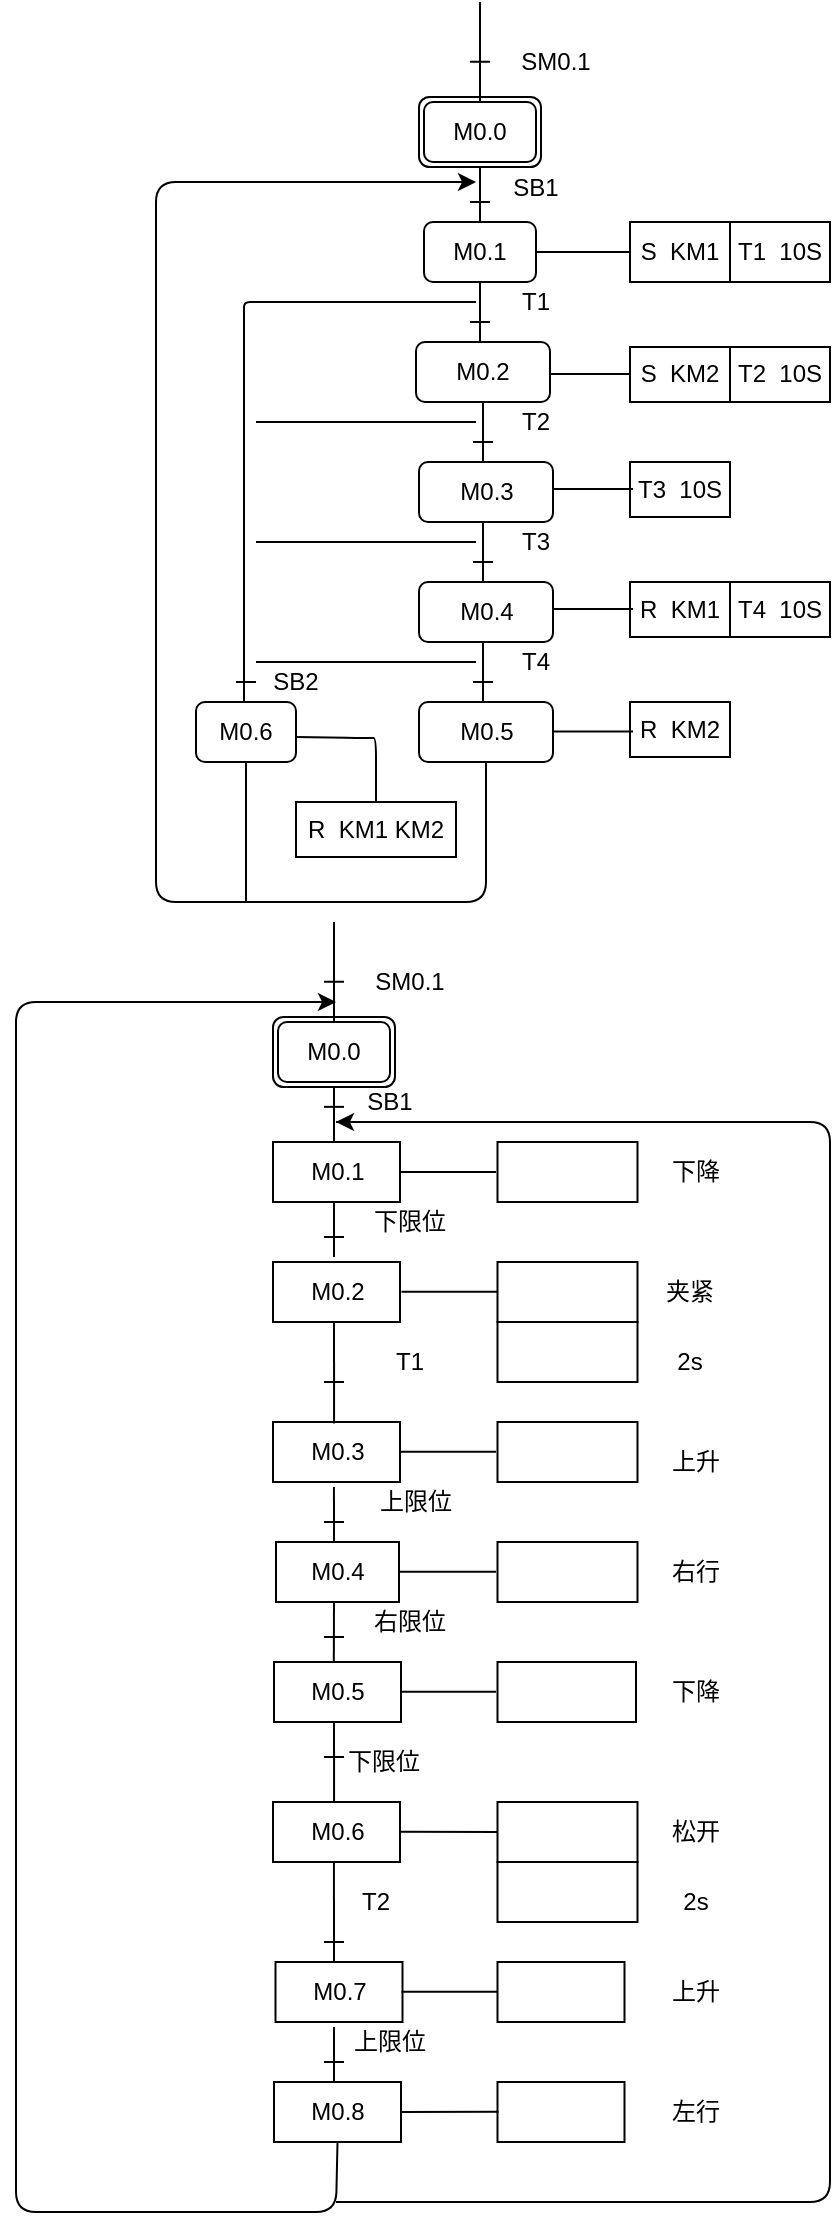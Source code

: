 <mxfile version="14.1.9" type="github">
  <diagram id="q3lnmK2u3PksRstwcWIF" name="Page-1">
    <mxGraphModel dx="1185" dy="635" grid="1" gridSize="10" guides="1" tooltips="1" connect="1" arrows="1" fold="1" page="1" pageScale="1" pageWidth="827" pageHeight="1169" math="0" shadow="0">
      <root>
        <mxCell id="0" />
        <mxCell id="1" parent="0" />
        <mxCell id="sfNCHB1NnnzIo0879sDw-2" value="" style="rounded=1;whiteSpace=wrap;html=1;" vertex="1" parent="1">
          <mxGeometry x="361.5" y="87.5" width="61" height="35" as="geometry" />
        </mxCell>
        <mxCell id="sfNCHB1NnnzIo0879sDw-1" value="M0.0" style="rounded=1;whiteSpace=wrap;html=1;" vertex="1" parent="1">
          <mxGeometry x="364" y="90" width="56" height="30" as="geometry" />
        </mxCell>
        <mxCell id="sfNCHB1NnnzIo0879sDw-5" value="" style="endArrow=none;html=1;" edge="1" parent="1">
          <mxGeometry width="50" height="50" relative="1" as="geometry">
            <mxPoint x="392" y="40" as="sourcePoint" />
            <mxPoint x="392" y="90" as="targetPoint" />
            <Array as="points">
              <mxPoint x="392" y="80" />
            </Array>
          </mxGeometry>
        </mxCell>
        <mxCell id="sfNCHB1NnnzIo0879sDw-8" value="SM0.1" style="text;html=1;strokeColor=none;fillColor=none;align=center;verticalAlign=middle;whiteSpace=wrap;rounded=0;" vertex="1" parent="1">
          <mxGeometry x="410" y="60" width="40" height="20" as="geometry" />
        </mxCell>
        <mxCell id="sfNCHB1NnnzIo0879sDw-9" value="M0.1" style="rounded=1;whiteSpace=wrap;html=1;" vertex="1" parent="1">
          <mxGeometry x="364" y="150" width="56" height="30" as="geometry" />
        </mxCell>
        <mxCell id="sfNCHB1NnnzIo0879sDw-10" value="" style="endArrow=none;html=1;exitX=0.5;exitY=1;exitDx=0;exitDy=0;" edge="1" parent="1" source="sfNCHB1NnnzIo0879sDw-2" target="sfNCHB1NnnzIo0879sDw-9">
          <mxGeometry width="50" height="50" relative="1" as="geometry">
            <mxPoint x="390" y="140" as="sourcePoint" />
            <mxPoint x="440" y="90" as="targetPoint" />
          </mxGeometry>
        </mxCell>
        <mxCell id="sfNCHB1NnnzIo0879sDw-11" value="" style="endArrow=none;html=1;" edge="1" parent="1">
          <mxGeometry width="50" height="50" relative="1" as="geometry">
            <mxPoint x="397" y="140" as="sourcePoint" />
            <mxPoint x="387" y="140" as="targetPoint" />
          </mxGeometry>
        </mxCell>
        <mxCell id="sfNCHB1NnnzIo0879sDw-13" value="" style="endArrow=none;html=1;" edge="1" parent="1">
          <mxGeometry width="50" height="50" relative="1" as="geometry">
            <mxPoint x="397" y="69.88" as="sourcePoint" />
            <mxPoint x="387" y="69.88" as="targetPoint" />
            <Array as="points" />
          </mxGeometry>
        </mxCell>
        <mxCell id="sfNCHB1NnnzIo0879sDw-14" value="SB1" style="text;html=1;strokeColor=none;fillColor=none;align=center;verticalAlign=middle;whiteSpace=wrap;rounded=0;" vertex="1" parent="1">
          <mxGeometry x="400" y="122.5" width="40" height="20" as="geometry" />
        </mxCell>
        <mxCell id="sfNCHB1NnnzIo0879sDw-15" value="" style="endArrow=none;html=1;entryX=0.5;entryY=1;entryDx=0;entryDy=0;" edge="1" parent="1" target="sfNCHB1NnnzIo0879sDw-9">
          <mxGeometry width="50" height="50" relative="1" as="geometry">
            <mxPoint x="392" y="210" as="sourcePoint" />
            <mxPoint x="410" y="190" as="targetPoint" />
          </mxGeometry>
        </mxCell>
        <mxCell id="sfNCHB1NnnzIo0879sDw-17" value="" style="endArrow=none;html=1;" edge="1" parent="1">
          <mxGeometry width="50" height="50" relative="1" as="geometry">
            <mxPoint x="387" y="200" as="sourcePoint" />
            <mxPoint x="397" y="200" as="targetPoint" />
            <Array as="points" />
          </mxGeometry>
        </mxCell>
        <mxCell id="sfNCHB1NnnzIo0879sDw-18" value="M0.2" style="rounded=1;whiteSpace=wrap;html=1;" vertex="1" parent="1">
          <mxGeometry x="360" y="210" width="67" height="30" as="geometry" />
        </mxCell>
        <mxCell id="sfNCHB1NnnzIo0879sDw-19" value="" style="endArrow=none;html=1;exitX=1;exitY=0.5;exitDx=0;exitDy=0;entryX=0;entryY=0.5;entryDx=0;entryDy=0;" edge="1" parent="1" source="sfNCHB1NnnzIo0879sDw-9" target="sfNCHB1NnnzIo0879sDw-20">
          <mxGeometry width="50" height="50" relative="1" as="geometry">
            <mxPoint x="440" y="190" as="sourcePoint" />
            <mxPoint x="460" y="165" as="targetPoint" />
          </mxGeometry>
        </mxCell>
        <mxCell id="sfNCHB1NnnzIo0879sDw-20" value="S&amp;nbsp; KM1" style="rounded=0;whiteSpace=wrap;html=1;" vertex="1" parent="1">
          <mxGeometry x="467" y="150" width="50" height="30" as="geometry" />
        </mxCell>
        <mxCell id="sfNCHB1NnnzIo0879sDw-21" value="T1&amp;nbsp; 10S" style="rounded=0;whiteSpace=wrap;html=1;" vertex="1" parent="1">
          <mxGeometry x="517" y="150" width="50" height="30" as="geometry" />
        </mxCell>
        <mxCell id="sfNCHB1NnnzIo0879sDw-22" value="T1" style="text;html=1;strokeColor=none;fillColor=none;align=center;verticalAlign=middle;whiteSpace=wrap;rounded=0;" vertex="1" parent="1">
          <mxGeometry x="400" y="180" width="40" height="20" as="geometry" />
        </mxCell>
        <mxCell id="sfNCHB1NnnzIo0879sDw-23" value="S&amp;nbsp; KM2" style="rounded=0;whiteSpace=wrap;html=1;" vertex="1" parent="1">
          <mxGeometry x="467" y="212.5" width="50" height="27.5" as="geometry" />
        </mxCell>
        <mxCell id="sfNCHB1NnnzIo0879sDw-24" value="T2&amp;nbsp; 10S" style="rounded=0;whiteSpace=wrap;html=1;" vertex="1" parent="1">
          <mxGeometry x="517" y="212.5" width="50" height="27.5" as="geometry" />
        </mxCell>
        <mxCell id="sfNCHB1NnnzIo0879sDw-26" value="T3&amp;nbsp; 10S" style="rounded=0;whiteSpace=wrap;html=1;" vertex="1" parent="1">
          <mxGeometry x="467" y="270" width="50" height="27.5" as="geometry" />
        </mxCell>
        <mxCell id="sfNCHB1NnnzIo0879sDw-27" value="R&amp;nbsp; KM1" style="rounded=0;whiteSpace=wrap;html=1;" vertex="1" parent="1">
          <mxGeometry x="467" y="330" width="50" height="27.5" as="geometry" />
        </mxCell>
        <mxCell id="sfNCHB1NnnzIo0879sDw-28" value="T4&amp;nbsp; 10S" style="rounded=0;whiteSpace=wrap;html=1;" vertex="1" parent="1">
          <mxGeometry x="517" y="330" width="50" height="27.5" as="geometry" />
        </mxCell>
        <mxCell id="sfNCHB1NnnzIo0879sDw-29" value="R&amp;nbsp; KM2" style="rounded=0;whiteSpace=wrap;html=1;" vertex="1" parent="1">
          <mxGeometry x="467" y="390" width="50" height="27.5" as="geometry" />
        </mxCell>
        <mxCell id="sfNCHB1NnnzIo0879sDw-30" value="" style="endArrow=none;html=1;entryX=0.5;entryY=1;entryDx=0;entryDy=0;" edge="1" parent="1">
          <mxGeometry width="50" height="50" relative="1" as="geometry">
            <mxPoint x="393.5" y="270" as="sourcePoint" />
            <mxPoint x="393.5" y="240" as="targetPoint" />
          </mxGeometry>
        </mxCell>
        <mxCell id="sfNCHB1NnnzIo0879sDw-31" value="" style="endArrow=none;html=1;" edge="1" parent="1">
          <mxGeometry width="50" height="50" relative="1" as="geometry">
            <mxPoint x="388.5" y="260" as="sourcePoint" />
            <mxPoint x="398.5" y="260" as="targetPoint" />
            <Array as="points" />
          </mxGeometry>
        </mxCell>
        <mxCell id="sfNCHB1NnnzIo0879sDw-32" value="M0.3" style="rounded=1;whiteSpace=wrap;html=1;" vertex="1" parent="1">
          <mxGeometry x="361.5" y="270" width="67" height="30" as="geometry" />
        </mxCell>
        <mxCell id="sfNCHB1NnnzIo0879sDw-33" value="" style="endArrow=none;html=1;entryX=0.5;entryY=1;entryDx=0;entryDy=0;" edge="1" parent="1">
          <mxGeometry width="50" height="50" relative="1" as="geometry">
            <mxPoint x="393.5" y="330" as="sourcePoint" />
            <mxPoint x="393.5" y="300" as="targetPoint" />
          </mxGeometry>
        </mxCell>
        <mxCell id="sfNCHB1NnnzIo0879sDw-34" value="" style="endArrow=none;html=1;" edge="1" parent="1">
          <mxGeometry width="50" height="50" relative="1" as="geometry">
            <mxPoint x="388.5" y="320" as="sourcePoint" />
            <mxPoint x="398.5" y="320" as="targetPoint" />
            <Array as="points" />
          </mxGeometry>
        </mxCell>
        <mxCell id="sfNCHB1NnnzIo0879sDw-35" value="M0.4" style="rounded=1;whiteSpace=wrap;html=1;" vertex="1" parent="1">
          <mxGeometry x="361.5" y="330" width="67" height="30" as="geometry" />
        </mxCell>
        <mxCell id="sfNCHB1NnnzIo0879sDw-36" value="" style="endArrow=none;html=1;entryX=0.5;entryY=1;entryDx=0;entryDy=0;" edge="1" parent="1">
          <mxGeometry width="50" height="50" relative="1" as="geometry">
            <mxPoint x="393.5" y="390" as="sourcePoint" />
            <mxPoint x="393.5" y="360" as="targetPoint" />
          </mxGeometry>
        </mxCell>
        <mxCell id="sfNCHB1NnnzIo0879sDw-37" value="" style="endArrow=none;html=1;" edge="1" parent="1">
          <mxGeometry width="50" height="50" relative="1" as="geometry">
            <mxPoint x="388.5" y="380" as="sourcePoint" />
            <mxPoint x="398.5" y="380" as="targetPoint" />
            <Array as="points" />
          </mxGeometry>
        </mxCell>
        <mxCell id="sfNCHB1NnnzIo0879sDw-38" value="M0.5" style="rounded=1;whiteSpace=wrap;html=1;" vertex="1" parent="1">
          <mxGeometry x="361.5" y="390" width="67" height="30" as="geometry" />
        </mxCell>
        <mxCell id="sfNCHB1NnnzIo0879sDw-40" value="" style="endArrow=none;html=1;exitX=1;exitY=0.5;exitDx=0;exitDy=0;" edge="1" parent="1">
          <mxGeometry width="50" height="50" relative="1" as="geometry">
            <mxPoint x="427" y="226.05" as="sourcePoint" />
            <mxPoint x="467" y="226.05" as="targetPoint" />
          </mxGeometry>
        </mxCell>
        <mxCell id="sfNCHB1NnnzIo0879sDw-41" value="" style="endArrow=none;html=1;exitX=1;exitY=0.5;exitDx=0;exitDy=0;" edge="1" parent="1">
          <mxGeometry width="50" height="50" relative="1" as="geometry">
            <mxPoint x="428.5" y="283.55" as="sourcePoint" />
            <mxPoint x="468.5" y="283.55" as="targetPoint" />
          </mxGeometry>
        </mxCell>
        <mxCell id="sfNCHB1NnnzIo0879sDw-43" value="" style="endArrow=none;html=1;exitX=1;exitY=0.5;exitDx=0;exitDy=0;" edge="1" parent="1">
          <mxGeometry width="50" height="50" relative="1" as="geometry">
            <mxPoint x="428.5" y="343.55" as="sourcePoint" />
            <mxPoint x="468.5" y="343.55" as="targetPoint" />
          </mxGeometry>
        </mxCell>
        <mxCell id="sfNCHB1NnnzIo0879sDw-44" value="" style="endArrow=none;html=1;exitX=1;exitY=0.5;exitDx=0;exitDy=0;" edge="1" parent="1">
          <mxGeometry width="50" height="50" relative="1" as="geometry">
            <mxPoint x="428.5" y="404.8" as="sourcePoint" />
            <mxPoint x="468.5" y="404.8" as="targetPoint" />
          </mxGeometry>
        </mxCell>
        <mxCell id="sfNCHB1NnnzIo0879sDw-45" value="T2" style="text;html=1;strokeColor=none;fillColor=none;align=center;verticalAlign=middle;whiteSpace=wrap;rounded=0;" vertex="1" parent="1">
          <mxGeometry x="400" y="240" width="40" height="20" as="geometry" />
        </mxCell>
        <mxCell id="sfNCHB1NnnzIo0879sDw-46" value="T3" style="text;html=1;strokeColor=none;fillColor=none;align=center;verticalAlign=middle;whiteSpace=wrap;rounded=0;" vertex="1" parent="1">
          <mxGeometry x="400" y="300" width="40" height="20" as="geometry" />
        </mxCell>
        <mxCell id="sfNCHB1NnnzIo0879sDw-47" value="T4" style="text;html=1;strokeColor=none;fillColor=none;align=center;verticalAlign=middle;whiteSpace=wrap;rounded=0;" vertex="1" parent="1">
          <mxGeometry x="400" y="360" width="40" height="20" as="geometry" />
        </mxCell>
        <mxCell id="sfNCHB1NnnzIo0879sDw-48" value="" style="endArrow=classic;html=1;exitX=0.5;exitY=1;exitDx=0;exitDy=0;" edge="1" parent="1" source="sfNCHB1NnnzIo0879sDw-38">
          <mxGeometry width="50" height="50" relative="1" as="geometry">
            <mxPoint x="300" y="420" as="sourcePoint" />
            <mxPoint x="390" y="130" as="targetPoint" />
            <Array as="points">
              <mxPoint x="395" y="450" />
              <mxPoint x="395" y="490" />
              <mxPoint x="350" y="490" />
              <mxPoint x="230" y="490" />
              <mxPoint x="230" y="450" />
              <mxPoint x="230" y="130" />
            </Array>
          </mxGeometry>
        </mxCell>
        <mxCell id="sfNCHB1NnnzIo0879sDw-50" value="M0.6" style="rounded=1;whiteSpace=wrap;html=1;" vertex="1" parent="1">
          <mxGeometry x="250" y="390" width="50" height="30" as="geometry" />
        </mxCell>
        <mxCell id="sfNCHB1NnnzIo0879sDw-51" value="" style="endArrow=none;html=1;" edge="1" parent="1">
          <mxGeometry width="50" height="50" relative="1" as="geometry">
            <mxPoint x="274" y="390" as="sourcePoint" />
            <mxPoint x="390" y="190" as="targetPoint" />
            <Array as="points">
              <mxPoint x="274" y="360" />
              <mxPoint x="274" y="200" />
              <mxPoint x="274" y="190" />
              <mxPoint x="280" y="190" />
            </Array>
          </mxGeometry>
        </mxCell>
        <mxCell id="sfNCHB1NnnzIo0879sDw-53" value="" style="endArrow=none;html=1;" edge="1" parent="1">
          <mxGeometry width="50" height="50" relative="1" as="geometry">
            <mxPoint x="280" y="250" as="sourcePoint" />
            <mxPoint x="390" y="250" as="targetPoint" />
          </mxGeometry>
        </mxCell>
        <mxCell id="sfNCHB1NnnzIo0879sDw-54" value="" style="endArrow=none;html=1;" edge="1" parent="1">
          <mxGeometry width="50" height="50" relative="1" as="geometry">
            <mxPoint x="280" y="310" as="sourcePoint" />
            <mxPoint x="390" y="310" as="targetPoint" />
          </mxGeometry>
        </mxCell>
        <mxCell id="sfNCHB1NnnzIo0879sDw-55" value="" style="endArrow=none;html=1;" edge="1" parent="1">
          <mxGeometry width="50" height="50" relative="1" as="geometry">
            <mxPoint x="280" y="370" as="sourcePoint" />
            <mxPoint x="390" y="370" as="targetPoint" />
          </mxGeometry>
        </mxCell>
        <mxCell id="sfNCHB1NnnzIo0879sDw-58" value="" style="endArrow=none;html=1;" edge="1" parent="1">
          <mxGeometry width="50" height="50" relative="1" as="geometry">
            <mxPoint x="270" y="380" as="sourcePoint" />
            <mxPoint x="280" y="380" as="targetPoint" />
            <Array as="points" />
          </mxGeometry>
        </mxCell>
        <mxCell id="sfNCHB1NnnzIo0879sDw-59" value="SB2" style="text;html=1;strokeColor=none;fillColor=none;align=center;verticalAlign=middle;whiteSpace=wrap;rounded=0;" vertex="1" parent="1">
          <mxGeometry x="280" y="370" width="40" height="20" as="geometry" />
        </mxCell>
        <mxCell id="sfNCHB1NnnzIo0879sDw-60" value="R&amp;nbsp; KM1 KM2" style="rounded=0;whiteSpace=wrap;html=1;" vertex="1" parent="1">
          <mxGeometry x="300" y="440" width="80" height="27.5" as="geometry" />
        </mxCell>
        <mxCell id="sfNCHB1NnnzIo0879sDw-61" value="" style="endArrow=none;html=1;entryX=0.5;entryY=1;entryDx=0;entryDy=0;" edge="1" parent="1" target="sfNCHB1NnnzIo0879sDw-50">
          <mxGeometry width="50" height="50" relative="1" as="geometry">
            <mxPoint x="275" y="490" as="sourcePoint" />
            <mxPoint x="290" y="430" as="targetPoint" />
          </mxGeometry>
        </mxCell>
        <mxCell id="sfNCHB1NnnzIo0879sDw-62" value="" style="endArrow=none;html=1;entryX=0.5;entryY=0;entryDx=0;entryDy=0;" edge="1" parent="1" target="sfNCHB1NnnzIo0879sDw-60">
          <mxGeometry width="50" height="50" relative="1" as="geometry">
            <mxPoint x="300" y="407.5" as="sourcePoint" />
            <mxPoint x="350" y="357.5" as="targetPoint" />
            <Array as="points">
              <mxPoint x="335" y="408" />
              <mxPoint x="340" y="408" />
            </Array>
          </mxGeometry>
        </mxCell>
        <mxCell id="sfNCHB1NnnzIo0879sDw-161" value="" style="rounded=1;whiteSpace=wrap;html=1;" vertex="1" parent="1">
          <mxGeometry x="288.5" y="547.5" width="61" height="35" as="geometry" />
        </mxCell>
        <mxCell id="sfNCHB1NnnzIo0879sDw-162" value="M0.0" style="rounded=1;whiteSpace=wrap;html=1;" vertex="1" parent="1">
          <mxGeometry x="291" y="550" width="56" height="30" as="geometry" />
        </mxCell>
        <mxCell id="sfNCHB1NnnzIo0879sDw-163" value="" style="endArrow=none;html=1;" edge="1" parent="1">
          <mxGeometry width="50" height="50" relative="1" as="geometry">
            <mxPoint x="319" y="500" as="sourcePoint" />
            <mxPoint x="319" y="550" as="targetPoint" />
            <Array as="points">
              <mxPoint x="319" y="540" />
            </Array>
          </mxGeometry>
        </mxCell>
        <mxCell id="sfNCHB1NnnzIo0879sDw-164" value="SM0.1" style="text;html=1;strokeColor=none;fillColor=none;align=center;verticalAlign=middle;whiteSpace=wrap;rounded=0;" vertex="1" parent="1">
          <mxGeometry x="337" y="520" width="40" height="20" as="geometry" />
        </mxCell>
        <mxCell id="sfNCHB1NnnzIo0879sDw-165" value="" style="endArrow=none;html=1;exitX=0.5;exitY=1;exitDx=0;exitDy=0;" edge="1" parent="1" source="sfNCHB1NnnzIo0879sDw-161">
          <mxGeometry width="50" height="50" relative="1" as="geometry">
            <mxPoint x="317" y="600" as="sourcePoint" />
            <mxPoint x="319" y="610" as="targetPoint" />
          </mxGeometry>
        </mxCell>
        <mxCell id="sfNCHB1NnnzIo0879sDw-166" value="" style="endArrow=none;html=1;" edge="1" parent="1">
          <mxGeometry width="50" height="50" relative="1" as="geometry">
            <mxPoint x="324" y="592.43" as="sourcePoint" />
            <mxPoint x="314" y="592.43" as="targetPoint" />
          </mxGeometry>
        </mxCell>
        <mxCell id="sfNCHB1NnnzIo0879sDw-167" value="" style="endArrow=none;html=1;" edge="1" parent="1">
          <mxGeometry width="50" height="50" relative="1" as="geometry">
            <mxPoint x="324" y="529.88" as="sourcePoint" />
            <mxPoint x="314" y="529.88" as="targetPoint" />
            <Array as="points" />
          </mxGeometry>
        </mxCell>
        <mxCell id="sfNCHB1NnnzIo0879sDw-168" value="SB1" style="text;html=1;strokeColor=none;fillColor=none;align=center;verticalAlign=middle;whiteSpace=wrap;rounded=0;" vertex="1" parent="1">
          <mxGeometry x="327" y="580" width="40" height="20" as="geometry" />
        </mxCell>
        <mxCell id="sfNCHB1NnnzIo0879sDw-169" value="M0.1" style="rounded=0;whiteSpace=wrap;html=1;" vertex="1" parent="1">
          <mxGeometry x="288.5" y="610" width="63.5" height="30" as="geometry" />
        </mxCell>
        <mxCell id="sfNCHB1NnnzIo0879sDw-170" value="" style="rounded=0;whiteSpace=wrap;html=1;" vertex="1" parent="1">
          <mxGeometry x="400.75" y="610" width="70" height="30" as="geometry" />
        </mxCell>
        <mxCell id="sfNCHB1NnnzIo0879sDw-171" value="M0.2" style="rounded=0;whiteSpace=wrap;html=1;" vertex="1" parent="1">
          <mxGeometry x="288.5" y="670" width="63.5" height="30" as="geometry" />
        </mxCell>
        <mxCell id="sfNCHB1NnnzIo0879sDw-172" value="" style="rounded=0;whiteSpace=wrap;html=1;" vertex="1" parent="1">
          <mxGeometry x="400.75" y="670" width="70" height="30" as="geometry" />
        </mxCell>
        <mxCell id="sfNCHB1NnnzIo0879sDw-173" value="M0.3" style="rounded=0;whiteSpace=wrap;html=1;" vertex="1" parent="1">
          <mxGeometry x="288.5" y="750" width="63.5" height="30" as="geometry" />
        </mxCell>
        <mxCell id="sfNCHB1NnnzIo0879sDw-174" value="" style="rounded=0;whiteSpace=wrap;html=1;" vertex="1" parent="1">
          <mxGeometry x="400.75" y="700" width="70" height="30" as="geometry" />
        </mxCell>
        <mxCell id="sfNCHB1NnnzIo0879sDw-175" value="M0.4" style="rounded=0;whiteSpace=wrap;html=1;" vertex="1" parent="1">
          <mxGeometry x="290" y="810" width="61.5" height="30" as="geometry" />
        </mxCell>
        <mxCell id="sfNCHB1NnnzIo0879sDw-176" value="" style="rounded=0;whiteSpace=wrap;html=1;" vertex="1" parent="1">
          <mxGeometry x="400.75" y="750" width="70" height="30" as="geometry" />
        </mxCell>
        <mxCell id="sfNCHB1NnnzIo0879sDw-177" value="M0.5" style="rounded=0;whiteSpace=wrap;html=1;" vertex="1" parent="1">
          <mxGeometry x="289" y="870" width="63.5" height="30" as="geometry" />
        </mxCell>
        <mxCell id="sfNCHB1NnnzIo0879sDw-178" value="" style="rounded=0;whiteSpace=wrap;html=1;" vertex="1" parent="1">
          <mxGeometry x="400.75" y="810" width="70" height="30" as="geometry" />
        </mxCell>
        <mxCell id="sfNCHB1NnnzIo0879sDw-179" value="" style="rounded=0;whiteSpace=wrap;html=1;" vertex="1" parent="1">
          <mxGeometry x="400.75" y="870" width="69.25" height="30" as="geometry" />
        </mxCell>
        <mxCell id="sfNCHB1NnnzIo0879sDw-180" value="M0.6" style="rounded=0;whiteSpace=wrap;html=1;" vertex="1" parent="1">
          <mxGeometry x="288.5" y="940" width="63.5" height="30" as="geometry" />
        </mxCell>
        <mxCell id="sfNCHB1NnnzIo0879sDw-181" value="" style="rounded=0;whiteSpace=wrap;html=1;" vertex="1" parent="1">
          <mxGeometry x="400.75" y="940" width="70" height="30" as="geometry" />
        </mxCell>
        <mxCell id="sfNCHB1NnnzIo0879sDw-182" value="" style="rounded=0;whiteSpace=wrap;html=1;" vertex="1" parent="1">
          <mxGeometry x="400.75" y="970" width="70" height="30" as="geometry" />
        </mxCell>
        <mxCell id="sfNCHB1NnnzIo0879sDw-183" value="M0.7" style="rounded=0;whiteSpace=wrap;html=1;" vertex="1" parent="1">
          <mxGeometry x="289.75" y="1020" width="63.5" height="30" as="geometry" />
        </mxCell>
        <mxCell id="sfNCHB1NnnzIo0879sDw-184" value="" style="rounded=0;whiteSpace=wrap;html=1;" vertex="1" parent="1">
          <mxGeometry x="400.75" y="1020" width="63.5" height="30" as="geometry" />
        </mxCell>
        <mxCell id="sfNCHB1NnnzIo0879sDw-186" value="M0.8" style="rounded=0;whiteSpace=wrap;html=1;" vertex="1" parent="1">
          <mxGeometry x="289" y="1080" width="63.5" height="30" as="geometry" />
        </mxCell>
        <mxCell id="sfNCHB1NnnzIo0879sDw-187" value="" style="rounded=0;whiteSpace=wrap;html=1;" vertex="1" parent="1">
          <mxGeometry x="400.75" y="1080" width="63.5" height="30" as="geometry" />
        </mxCell>
        <mxCell id="sfNCHB1NnnzIo0879sDw-188" value="" style="endArrow=none;html=1;exitX=1;exitY=0.5;exitDx=0;exitDy=0;" edge="1" parent="1" source="sfNCHB1NnnzIo0879sDw-169">
          <mxGeometry width="50" height="50" relative="1" as="geometry">
            <mxPoint x="350" y="640" as="sourcePoint" />
            <mxPoint x="400" y="625" as="targetPoint" />
          </mxGeometry>
        </mxCell>
        <mxCell id="sfNCHB1NnnzIo0879sDw-189" value="" style="endArrow=none;html=1;exitX=1;exitY=0.5;exitDx=0;exitDy=0;" edge="1" parent="1">
          <mxGeometry width="50" height="50" relative="1" as="geometry">
            <mxPoint x="352.75" y="684.92" as="sourcePoint" />
            <mxPoint x="400.75" y="684.92" as="targetPoint" />
          </mxGeometry>
        </mxCell>
        <mxCell id="sfNCHB1NnnzIo0879sDw-190" value="" style="endArrow=none;html=1;exitX=1;exitY=0.5;exitDx=0;exitDy=0;" edge="1" parent="1">
          <mxGeometry width="50" height="50" relative="1" as="geometry">
            <mxPoint x="352" y="764.92" as="sourcePoint" />
            <mxPoint x="400" y="764.92" as="targetPoint" />
          </mxGeometry>
        </mxCell>
        <mxCell id="sfNCHB1NnnzIo0879sDw-191" value="" style="endArrow=none;html=1;exitX=1;exitY=0.5;exitDx=0;exitDy=0;" edge="1" parent="1">
          <mxGeometry width="50" height="50" relative="1" as="geometry">
            <mxPoint x="352" y="824.92" as="sourcePoint" />
            <mxPoint x="400" y="824.92" as="targetPoint" />
          </mxGeometry>
        </mxCell>
        <mxCell id="sfNCHB1NnnzIo0879sDw-192" value="" style="endArrow=none;html=1;exitX=1;exitY=0.5;exitDx=0;exitDy=0;" edge="1" parent="1">
          <mxGeometry width="50" height="50" relative="1" as="geometry">
            <mxPoint x="352" y="884.9" as="sourcePoint" />
            <mxPoint x="400" y="884.9" as="targetPoint" />
          </mxGeometry>
        </mxCell>
        <mxCell id="sfNCHB1NnnzIo0879sDw-193" value="" style="endArrow=none;html=1;exitX=1;exitY=0.5;exitDx=0;exitDy=0;entryX=0;entryY=0.5;entryDx=0;entryDy=0;" edge="1" parent="1" target="sfNCHB1NnnzIo0879sDw-181">
          <mxGeometry width="50" height="50" relative="1" as="geometry">
            <mxPoint x="351.5" y="954.9" as="sourcePoint" />
            <mxPoint x="399.5" y="954.9" as="targetPoint" />
          </mxGeometry>
        </mxCell>
        <mxCell id="sfNCHB1NnnzIo0879sDw-194" value="" style="endArrow=none;html=1;exitX=1;exitY=0.5;exitDx=0;exitDy=0;" edge="1" parent="1">
          <mxGeometry width="50" height="50" relative="1" as="geometry">
            <mxPoint x="352.75" y="1034.9" as="sourcePoint" />
            <mxPoint x="400.75" y="1034.9" as="targetPoint" />
          </mxGeometry>
        </mxCell>
        <mxCell id="sfNCHB1NnnzIo0879sDw-195" value="" style="endArrow=none;html=1;exitX=1;exitY=0.5;exitDx=0;exitDy=0;" edge="1" parent="1" source="sfNCHB1NnnzIo0879sDw-186">
          <mxGeometry width="50" height="50" relative="1" as="geometry">
            <mxPoint x="353.25" y="1094.9" as="sourcePoint" />
            <mxPoint x="401.25" y="1094.9" as="targetPoint" />
          </mxGeometry>
        </mxCell>
        <mxCell id="sfNCHB1NnnzIo0879sDw-196" value="" style="endArrow=none;html=1;exitX=0.5;exitY=1;exitDx=0;exitDy=0;" edge="1" parent="1">
          <mxGeometry width="50" height="50" relative="1" as="geometry">
            <mxPoint x="319" y="640" as="sourcePoint" />
            <mxPoint x="319" y="667.5" as="targetPoint" />
          </mxGeometry>
        </mxCell>
        <mxCell id="sfNCHB1NnnzIo0879sDw-197" value="" style="endArrow=none;html=1;" edge="1" parent="1">
          <mxGeometry width="50" height="50" relative="1" as="geometry">
            <mxPoint x="324" y="657.5" as="sourcePoint" />
            <mxPoint x="314" y="657.5" as="targetPoint" />
          </mxGeometry>
        </mxCell>
        <mxCell id="sfNCHB1NnnzIo0879sDw-198" value="" style="endArrow=none;html=1;exitX=0.5;exitY=1;exitDx=0;exitDy=0;entryX=0.481;entryY=0.026;entryDx=0;entryDy=0;entryPerimeter=0;" edge="1" parent="1" target="sfNCHB1NnnzIo0879sDw-173">
          <mxGeometry width="50" height="50" relative="1" as="geometry">
            <mxPoint x="319" y="700" as="sourcePoint" />
            <mxPoint x="319" y="727.5" as="targetPoint" />
          </mxGeometry>
        </mxCell>
        <mxCell id="sfNCHB1NnnzIo0879sDw-199" value="" style="endArrow=none;html=1;" edge="1" parent="1">
          <mxGeometry width="50" height="50" relative="1" as="geometry">
            <mxPoint x="324" y="730" as="sourcePoint" />
            <mxPoint x="314" y="730" as="targetPoint" />
          </mxGeometry>
        </mxCell>
        <mxCell id="sfNCHB1NnnzIo0879sDw-200" value="" style="endArrow=none;html=1;exitX=0.48;exitY=1.083;exitDx=0;exitDy=0;exitPerimeter=0;" edge="1" parent="1" source="sfNCHB1NnnzIo0879sDw-173">
          <mxGeometry width="50" height="50" relative="1" as="geometry">
            <mxPoint x="319" y="782.5" as="sourcePoint" />
            <mxPoint x="319" y="810" as="targetPoint" />
          </mxGeometry>
        </mxCell>
        <mxCell id="sfNCHB1NnnzIo0879sDw-201" value="" style="endArrow=none;html=1;" edge="1" parent="1">
          <mxGeometry width="50" height="50" relative="1" as="geometry">
            <mxPoint x="324" y="800" as="sourcePoint" />
            <mxPoint x="314" y="800" as="targetPoint" />
          </mxGeometry>
        </mxCell>
        <mxCell id="sfNCHB1NnnzIo0879sDw-202" value="" style="endArrow=none;html=1;exitX=0.5;exitY=1;exitDx=0;exitDy=0;entryX=0.471;entryY=0.001;entryDx=0;entryDy=0;entryPerimeter=0;" edge="1" parent="1" target="sfNCHB1NnnzIo0879sDw-177">
          <mxGeometry width="50" height="50" relative="1" as="geometry">
            <mxPoint x="319" y="840.0" as="sourcePoint" />
            <mxPoint x="319" y="867.5" as="targetPoint" />
          </mxGeometry>
        </mxCell>
        <mxCell id="sfNCHB1NnnzIo0879sDw-203" value="" style="endArrow=none;html=1;" edge="1" parent="1">
          <mxGeometry width="50" height="50" relative="1" as="geometry">
            <mxPoint x="324" y="857.5" as="sourcePoint" />
            <mxPoint x="314" y="857.5" as="targetPoint" />
          </mxGeometry>
        </mxCell>
        <mxCell id="sfNCHB1NnnzIo0879sDw-204" value="" style="endArrow=none;html=1;exitX=0.5;exitY=1;exitDx=0;exitDy=0;entryX=0.481;entryY=0.015;entryDx=0;entryDy=0;entryPerimeter=0;" edge="1" parent="1" target="sfNCHB1NnnzIo0879sDw-180">
          <mxGeometry width="50" height="50" relative="1" as="geometry">
            <mxPoint x="319" y="900.0" as="sourcePoint" />
            <mxPoint x="319" y="927.5" as="targetPoint" />
          </mxGeometry>
        </mxCell>
        <mxCell id="sfNCHB1NnnzIo0879sDw-205" value="" style="endArrow=none;html=1;" edge="1" parent="1">
          <mxGeometry width="50" height="50" relative="1" as="geometry">
            <mxPoint x="324" y="917.5" as="sourcePoint" />
            <mxPoint x="314" y="917.5" as="targetPoint" />
          </mxGeometry>
        </mxCell>
        <mxCell id="sfNCHB1NnnzIo0879sDw-206" value="" style="endArrow=none;html=1;exitX=0.48;exitY=1;exitDx=0;exitDy=0;exitPerimeter=0;" edge="1" parent="1" source="sfNCHB1NnnzIo0879sDw-180">
          <mxGeometry width="50" height="50" relative="1" as="geometry">
            <mxPoint x="319" y="992.5" as="sourcePoint" />
            <mxPoint x="319" y="1020.0" as="targetPoint" />
          </mxGeometry>
        </mxCell>
        <mxCell id="sfNCHB1NnnzIo0879sDw-207" value="" style="endArrow=none;html=1;" edge="1" parent="1">
          <mxGeometry width="50" height="50" relative="1" as="geometry">
            <mxPoint x="324" y="1010.0" as="sourcePoint" />
            <mxPoint x="314" y="1010.0" as="targetPoint" />
          </mxGeometry>
        </mxCell>
        <mxCell id="sfNCHB1NnnzIo0879sDw-208" value="" style="endArrow=none;html=1;exitX=0.5;exitY=1;exitDx=0;exitDy=0;" edge="1" parent="1">
          <mxGeometry width="50" height="50" relative="1" as="geometry">
            <mxPoint x="319" y="1052.5" as="sourcePoint" />
            <mxPoint x="319" y="1080" as="targetPoint" />
          </mxGeometry>
        </mxCell>
        <mxCell id="sfNCHB1NnnzIo0879sDw-209" value="" style="endArrow=none;html=1;" edge="1" parent="1">
          <mxGeometry width="50" height="50" relative="1" as="geometry">
            <mxPoint x="324" y="1070" as="sourcePoint" />
            <mxPoint x="314" y="1070" as="targetPoint" />
          </mxGeometry>
        </mxCell>
        <mxCell id="sfNCHB1NnnzIo0879sDw-210" value="下限位" style="text;html=1;strokeColor=none;fillColor=none;align=center;verticalAlign=middle;whiteSpace=wrap;rounded=0;" vertex="1" parent="1">
          <mxGeometry x="337" y="640" width="40" height="20" as="geometry" />
        </mxCell>
        <mxCell id="sfNCHB1NnnzIo0879sDw-213" value="T1" style="text;html=1;strokeColor=none;fillColor=none;align=center;verticalAlign=middle;whiteSpace=wrap;rounded=0;" vertex="1" parent="1">
          <mxGeometry x="337" y="710" width="40" height="20" as="geometry" />
        </mxCell>
        <mxCell id="sfNCHB1NnnzIo0879sDw-214" value="上限位" style="text;html=1;strokeColor=none;fillColor=none;align=center;verticalAlign=middle;whiteSpace=wrap;rounded=0;" vertex="1" parent="1">
          <mxGeometry x="340" y="780" width="40" height="20" as="geometry" />
        </mxCell>
        <mxCell id="sfNCHB1NnnzIo0879sDw-215" value="右限位" style="text;html=1;strokeColor=none;fillColor=none;align=center;verticalAlign=middle;whiteSpace=wrap;rounded=0;" vertex="1" parent="1">
          <mxGeometry x="337" y="840" width="40" height="20" as="geometry" />
        </mxCell>
        <mxCell id="sfNCHB1NnnzIo0879sDw-216" value="下限位" style="text;html=1;strokeColor=none;fillColor=none;align=center;verticalAlign=middle;whiteSpace=wrap;rounded=0;" vertex="1" parent="1">
          <mxGeometry x="324" y="910" width="40" height="20" as="geometry" />
        </mxCell>
        <mxCell id="sfNCHB1NnnzIo0879sDw-217" value="T2" style="text;html=1;strokeColor=none;fillColor=none;align=center;verticalAlign=middle;whiteSpace=wrap;rounded=0;" vertex="1" parent="1">
          <mxGeometry x="320" y="980" width="40" height="20" as="geometry" />
        </mxCell>
        <mxCell id="sfNCHB1NnnzIo0879sDw-219" value="上限位" style="text;html=1;strokeColor=none;fillColor=none;align=center;verticalAlign=middle;whiteSpace=wrap;rounded=0;" vertex="1" parent="1">
          <mxGeometry x="327" y="1050" width="40" height="20" as="geometry" />
        </mxCell>
        <mxCell id="sfNCHB1NnnzIo0879sDw-221" value="下降" style="text;html=1;strokeColor=none;fillColor=none;align=center;verticalAlign=middle;whiteSpace=wrap;rounded=0;" vertex="1" parent="1">
          <mxGeometry x="480" y="615" width="40" height="20" as="geometry" />
        </mxCell>
        <mxCell id="sfNCHB1NnnzIo0879sDw-222" value="夹紧" style="text;html=1;strokeColor=none;fillColor=none;align=center;verticalAlign=middle;whiteSpace=wrap;rounded=0;" vertex="1" parent="1">
          <mxGeometry x="477" y="675" width="40" height="20" as="geometry" />
        </mxCell>
        <mxCell id="sfNCHB1NnnzIo0879sDw-223" value="2s" style="text;html=1;strokeColor=none;fillColor=none;align=center;verticalAlign=middle;whiteSpace=wrap;rounded=0;" vertex="1" parent="1">
          <mxGeometry x="477" y="710" width="40" height="20" as="geometry" />
        </mxCell>
        <mxCell id="sfNCHB1NnnzIo0879sDw-224" value="上升" style="text;html=1;strokeColor=none;fillColor=none;align=center;verticalAlign=middle;whiteSpace=wrap;rounded=0;" vertex="1" parent="1">
          <mxGeometry x="480" y="760" width="40" height="20" as="geometry" />
        </mxCell>
        <mxCell id="sfNCHB1NnnzIo0879sDw-225" value="右行" style="text;html=1;strokeColor=none;fillColor=none;align=center;verticalAlign=middle;whiteSpace=wrap;rounded=0;" vertex="1" parent="1">
          <mxGeometry x="480" y="815" width="40" height="20" as="geometry" />
        </mxCell>
        <mxCell id="sfNCHB1NnnzIo0879sDw-226" value="下降" style="text;html=1;strokeColor=none;fillColor=none;align=center;verticalAlign=middle;whiteSpace=wrap;rounded=0;" vertex="1" parent="1">
          <mxGeometry x="480" y="875" width="40" height="20" as="geometry" />
        </mxCell>
        <mxCell id="sfNCHB1NnnzIo0879sDw-227" value="松开" style="text;html=1;strokeColor=none;fillColor=none;align=center;verticalAlign=middle;whiteSpace=wrap;rounded=0;" vertex="1" parent="1">
          <mxGeometry x="480" y="945" width="40" height="20" as="geometry" />
        </mxCell>
        <mxCell id="sfNCHB1NnnzIo0879sDw-228" value="2s" style="text;html=1;strokeColor=none;fillColor=none;align=center;verticalAlign=middle;whiteSpace=wrap;rounded=0;" vertex="1" parent="1">
          <mxGeometry x="480" y="980" width="40" height="20" as="geometry" />
        </mxCell>
        <mxCell id="sfNCHB1NnnzIo0879sDw-229" value="上升" style="text;html=1;strokeColor=none;fillColor=none;align=center;verticalAlign=middle;whiteSpace=wrap;rounded=0;" vertex="1" parent="1">
          <mxGeometry x="480" y="1025" width="40" height="20" as="geometry" />
        </mxCell>
        <mxCell id="sfNCHB1NnnzIo0879sDw-230" value="左行" style="text;html=1;strokeColor=none;fillColor=none;align=center;verticalAlign=middle;whiteSpace=wrap;rounded=0;" vertex="1" parent="1">
          <mxGeometry x="480" y="1085" width="40" height="20" as="geometry" />
        </mxCell>
        <mxCell id="sfNCHB1NnnzIo0879sDw-231" value="" style="endArrow=classic;html=1;exitX=0.5;exitY=1;exitDx=0;exitDy=0;" edge="1" parent="1" source="sfNCHB1NnnzIo0879sDw-186">
          <mxGeometry width="50" height="50" relative="1" as="geometry">
            <mxPoint x="271" y="1108" as="sourcePoint" />
            <mxPoint x="320" y="540" as="targetPoint" />
            <Array as="points">
              <mxPoint x="320" y="1145" />
              <mxPoint x="160" y="1145" />
              <mxPoint x="160" y="540" />
            </Array>
          </mxGeometry>
        </mxCell>
        <mxCell id="sfNCHB1NnnzIo0879sDw-232" value="" style="endArrow=none;html=1;" edge="1" parent="1">
          <mxGeometry width="50" height="50" relative="1" as="geometry">
            <mxPoint x="320" y="600" as="sourcePoint" />
            <mxPoint x="320" y="1140" as="targetPoint" />
            <Array as="points">
              <mxPoint x="567" y="600" />
              <mxPoint x="567" y="1140" />
            </Array>
          </mxGeometry>
        </mxCell>
        <mxCell id="sfNCHB1NnnzIo0879sDw-233" value="" style="endArrow=classic;html=1;" edge="1" parent="1">
          <mxGeometry width="50" height="50" relative="1" as="geometry">
            <mxPoint x="440" y="600" as="sourcePoint" />
            <mxPoint x="320" y="600" as="targetPoint" />
          </mxGeometry>
        </mxCell>
      </root>
    </mxGraphModel>
  </diagram>
</mxfile>
